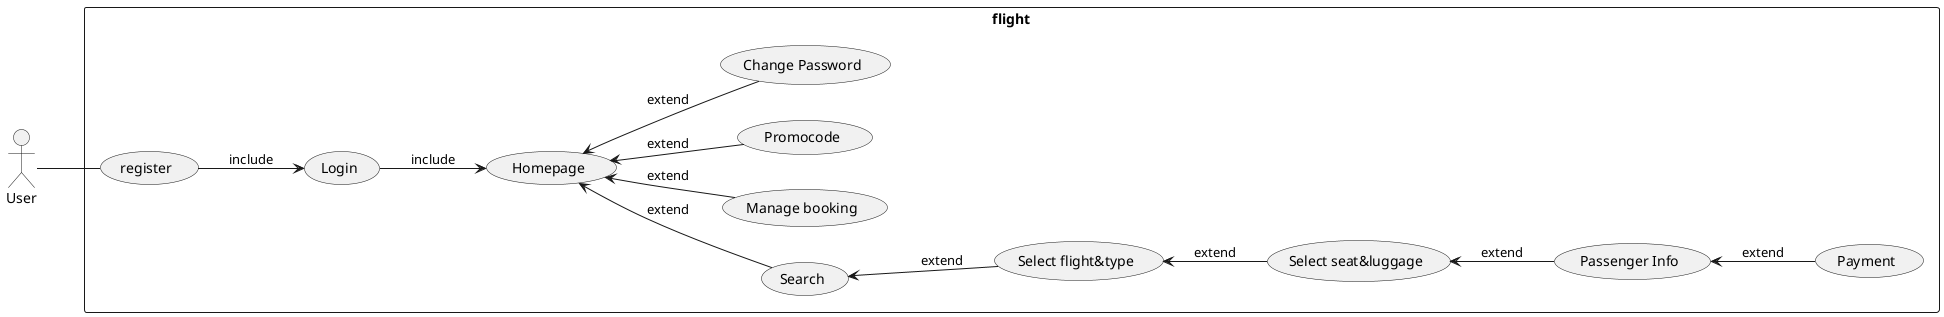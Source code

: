 @startuml userCaseDiagram

left to right direction
actor "User" as user
rectangle flight {
   usecase "Search" as search
   usecase "Manage booking" as managebooking
   usecase "Promocode" as promocode
   usecase "Payment" as payment
   usecase "Login" as login
   usecase "register" as register
   usecase "Select seat&luggage" as selectseats
   usecase "Select flight&type" as selectflight
   usecase "Passenger Info"as passengerinfo
   usecase "Homepage"  as homepage
   usecase "Change Password"  as changepassword
}
user -- register 
register --> login:include
login --> homepage:include
search -up-> homepage:extend
selectflight -up-> search:extend
selectseats -up-> selectflight:extend
passengerinfo -up-> selectseats:extend
payment -up-> passengerinfo:extend
managebooking -up-> homepage:extend
promocode -up-> homepage:extend
changepassword -up-> homepage:extend
@enduml
